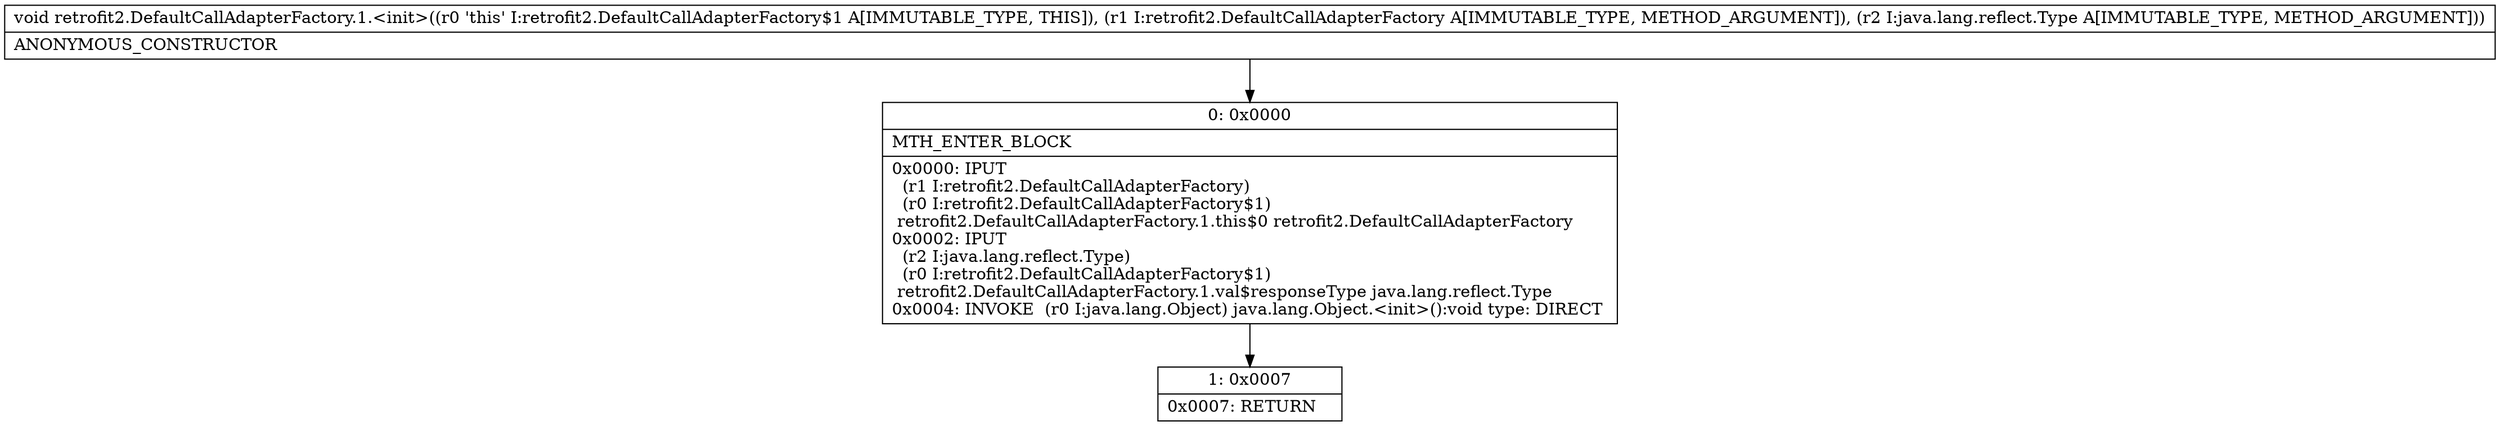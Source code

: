 digraph "CFG forretrofit2.DefaultCallAdapterFactory.1.\<init\>(Lretrofit2\/DefaultCallAdapterFactory;Ljava\/lang\/reflect\/Type;)V" {
Node_0 [shape=record,label="{0\:\ 0x0000|MTH_ENTER_BLOCK\l|0x0000: IPUT  \l  (r1 I:retrofit2.DefaultCallAdapterFactory)\l  (r0 I:retrofit2.DefaultCallAdapterFactory$1)\l retrofit2.DefaultCallAdapterFactory.1.this$0 retrofit2.DefaultCallAdapterFactory \l0x0002: IPUT  \l  (r2 I:java.lang.reflect.Type)\l  (r0 I:retrofit2.DefaultCallAdapterFactory$1)\l retrofit2.DefaultCallAdapterFactory.1.val$responseType java.lang.reflect.Type \l0x0004: INVOKE  (r0 I:java.lang.Object) java.lang.Object.\<init\>():void type: DIRECT \l}"];
Node_1 [shape=record,label="{1\:\ 0x0007|0x0007: RETURN   \l}"];
MethodNode[shape=record,label="{void retrofit2.DefaultCallAdapterFactory.1.\<init\>((r0 'this' I:retrofit2.DefaultCallAdapterFactory$1 A[IMMUTABLE_TYPE, THIS]), (r1 I:retrofit2.DefaultCallAdapterFactory A[IMMUTABLE_TYPE, METHOD_ARGUMENT]), (r2 I:java.lang.reflect.Type A[IMMUTABLE_TYPE, METHOD_ARGUMENT]))  | ANONYMOUS_CONSTRUCTOR\l}"];
MethodNode -> Node_0;
Node_0 -> Node_1;
}

